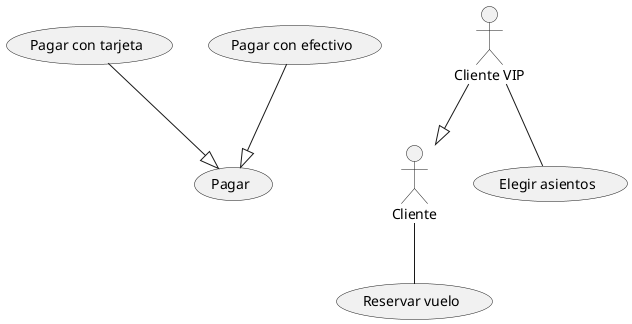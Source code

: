 @startuml
(Pagar) as UC1
(Pagar con tarjeta) as UC2
(Pagar con efectivo) as UC3
UC2--|>UC1
UC3--|>UC1

:Cliente: as actor1
:Cliente VIP: as actor2
(Reservar vuelo) as UC4
(Elegir asientos) as UC5
actor2 --|> actor1
actor1 -- UC4
actor2 -- UC5
@enduml
